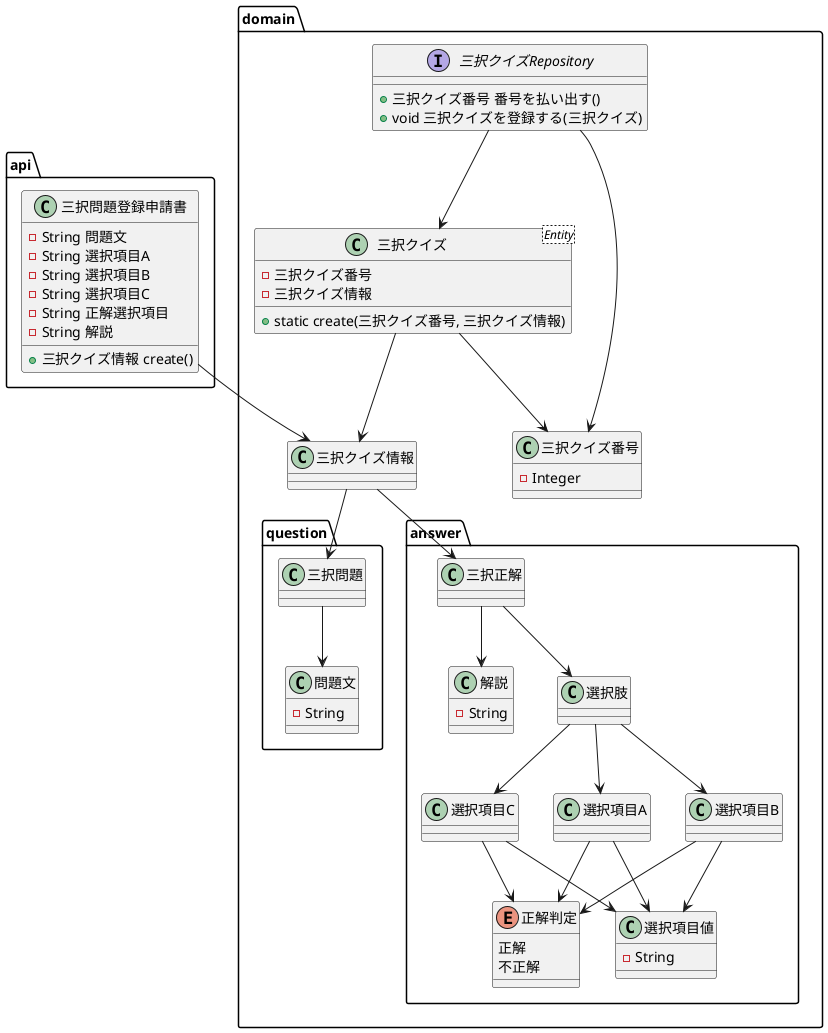 @startuml

package api {
  class 三択問題登録申請書 {
      - String 問題文
      - String 選択項目A
      - String 選択項目B
      - String 選択項目C
      - String 正解選択項目
      - String 解説
    + 三択クイズ情報 create()
  }
}
package domain {
  class 三択クイズ情報 {
  }

  class "三択クイズ<Entity>" as 三択クイズ {
    - 三択クイズ番号
    - 三択クイズ情報
    + static create(三択クイズ番号, 三択クイズ情報)
  }

  interface 三択クイズRepository {
    + 三択クイズ番号 番号を払い出す()
    + void 三択クイズを登録する(三択クイズ)
  }

  class 三択クイズ番号 {
    - Integer
  }
    package question {
        class 問題文 {
            - String
        }
        三択問題 --> 問題文
    }
    package answer {
        class 解説 {
            - String
        }
        enum 正解判定 {
            正解
            不正解
        }
        class 選択項目値 {
            - String
        }
        三択正解 --> 解説
        三択正解 --> 選択肢
        選択肢 --> 選択項目A
        選択肢 --> 選択項目B
        選択肢 --> 選択項目C
        選択項目A --> 選択項目値
        選択項目B --> 選択項目値
        選択項目C --> 選択項目値
        選択項目A --> 正解判定
        選択項目B --> 正解判定
        選択項目C --> 正解判定
    }
    三択クイズRepository --> 三択クイズ
    三択クイズRepository --> 三択クイズ番号
    三択クイズ --> 三択クイズ番号
    三択クイズ --> 三択クイズ情報
    三択クイズ情報 --> 三択問題
    三択クイズ情報 --> 三択正解

}

三択問題登録申請書 --> 三択クイズ情報


@enduml
